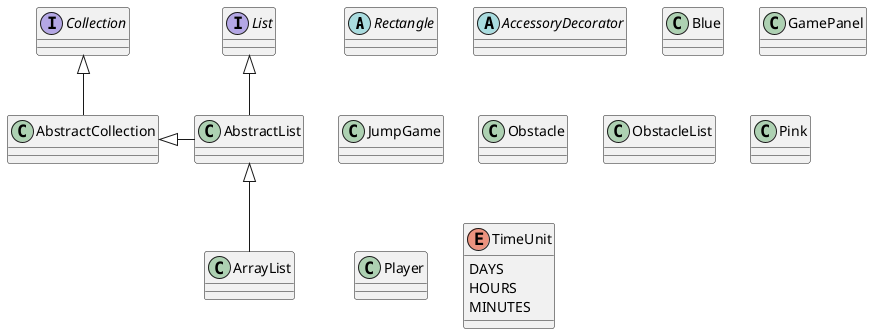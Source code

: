 @startuml

abstract class Rectangle
abstract class AccessoryDecorator
interface List
interface Collection

List <|-- AbstractList
Collection <|-- AbstractCollection


AbstractCollection <|- AbstractList
AbstractList <|-- ArrayList

class Blue {

}

class GamePanel {

}

class JumpGame {

}

class Obstacle {

}

class ObstacleList {

}

class Pink {

}
class Player {

}

enum TimeUnit {
DAYS
HOURS
MINUTES
}

@enduml